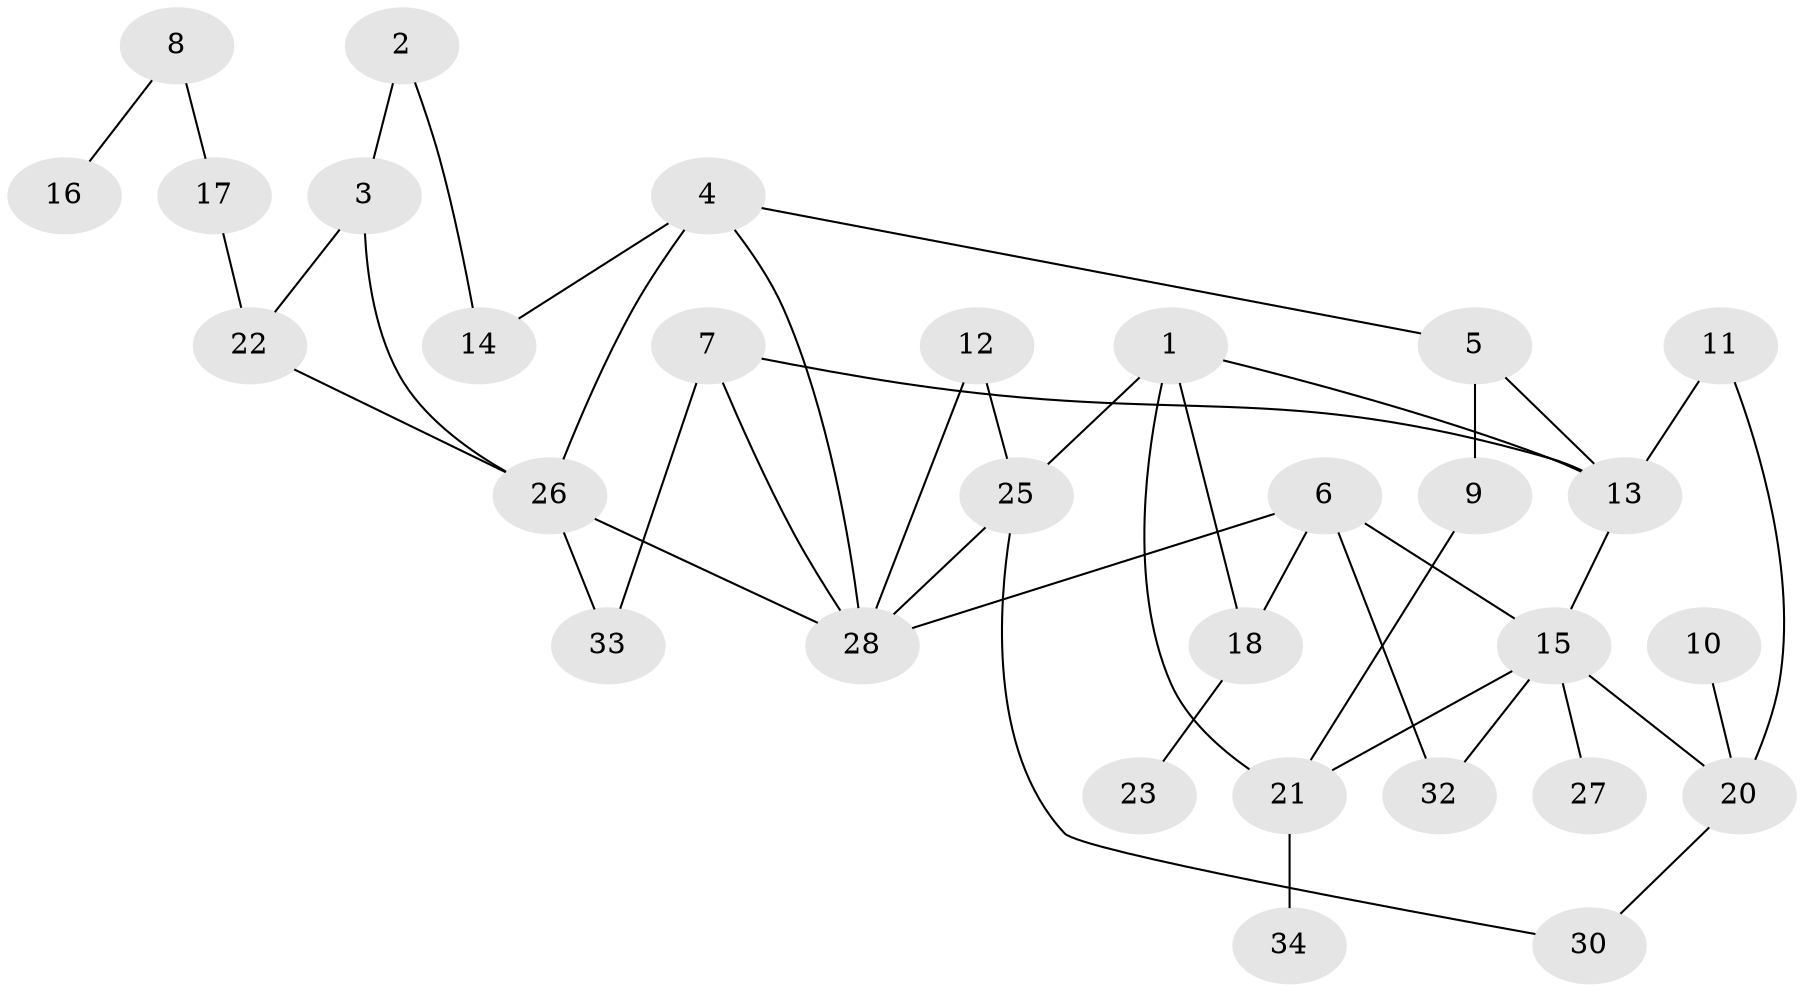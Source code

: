 // original degree distribution, {4: 0.14545454545454545, 2: 0.32727272727272727, 1: 0.16363636363636364, 3: 0.2, 6: 0.01818181818181818, 5: 0.07272727272727272, 0: 0.07272727272727272}
// Generated by graph-tools (version 1.1) at 2025/48/03/04/25 22:48:30]
// undirected, 30 vertices, 43 edges
graph export_dot {
  node [color=gray90,style=filled];
  1;
  2;
  3;
  4;
  5;
  6;
  7;
  8;
  9;
  10;
  11;
  12;
  13;
  14;
  15;
  16;
  17;
  18;
  20;
  21;
  22;
  23;
  25;
  26;
  27;
  28;
  30;
  32;
  33;
  34;
  1 -- 13 [weight=1.0];
  1 -- 18 [weight=1.0];
  1 -- 21 [weight=1.0];
  1 -- 25 [weight=1.0];
  2 -- 3 [weight=1.0];
  2 -- 14 [weight=1.0];
  3 -- 22 [weight=1.0];
  3 -- 26 [weight=1.0];
  4 -- 5 [weight=1.0];
  4 -- 14 [weight=1.0];
  4 -- 26 [weight=1.0];
  4 -- 28 [weight=1.0];
  5 -- 9 [weight=1.0];
  5 -- 13 [weight=1.0];
  6 -- 15 [weight=1.0];
  6 -- 18 [weight=1.0];
  6 -- 28 [weight=1.0];
  6 -- 32 [weight=1.0];
  7 -- 13 [weight=1.0];
  7 -- 28 [weight=1.0];
  7 -- 33 [weight=1.0];
  8 -- 16 [weight=1.0];
  8 -- 17 [weight=1.0];
  9 -- 21 [weight=1.0];
  10 -- 20 [weight=1.0];
  11 -- 13 [weight=1.0];
  11 -- 20 [weight=1.0];
  12 -- 25 [weight=1.0];
  12 -- 28 [weight=1.0];
  13 -- 15 [weight=1.0];
  15 -- 20 [weight=1.0];
  15 -- 21 [weight=1.0];
  15 -- 27 [weight=1.0];
  15 -- 32 [weight=1.0];
  17 -- 22 [weight=1.0];
  18 -- 23 [weight=1.0];
  20 -- 30 [weight=1.0];
  21 -- 34 [weight=1.0];
  22 -- 26 [weight=1.0];
  25 -- 28 [weight=1.0];
  25 -- 30 [weight=1.0];
  26 -- 28 [weight=1.0];
  26 -- 33 [weight=1.0];
}
